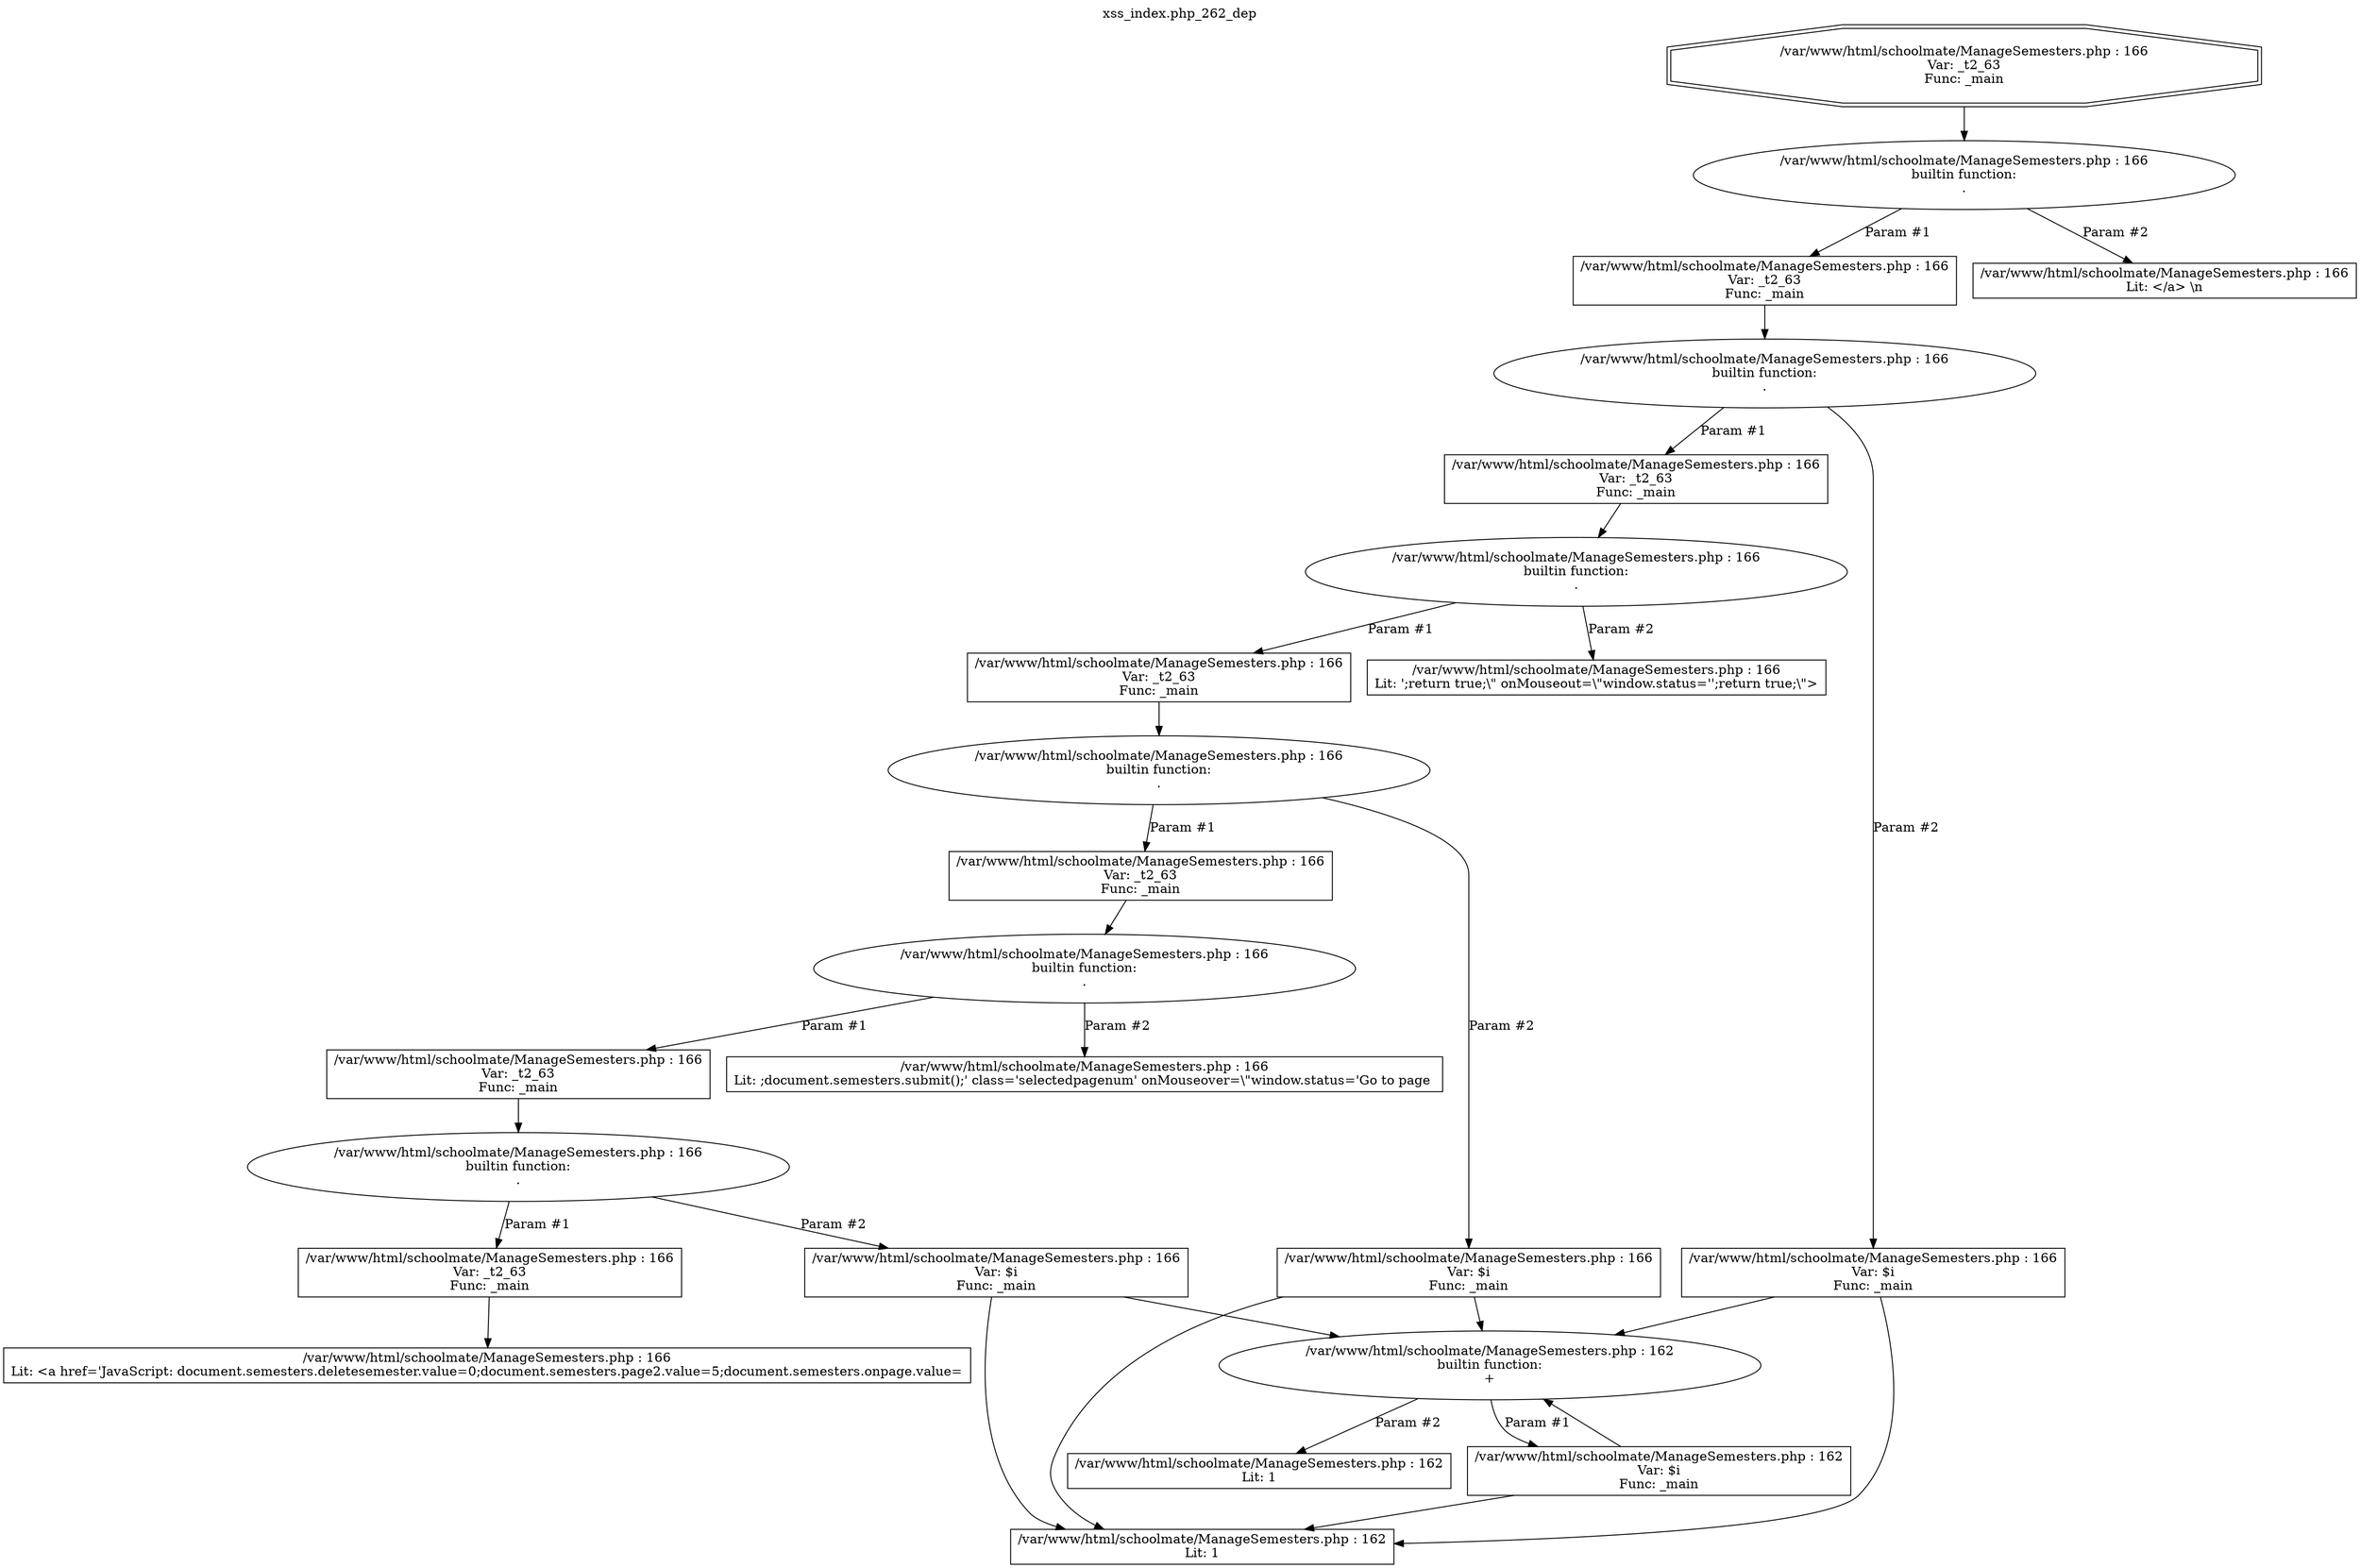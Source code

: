 digraph cfg {
  label="xss_index.php_262_dep";
  labelloc=t;
  n1 [shape=doubleoctagon, label="/var/www/html/schoolmate/ManageSemesters.php : 166\nVar: _t2_63\nFunc: _main\n"];
  n2 [shape=ellipse, label="/var/www/html/schoolmate/ManageSemesters.php : 166\nbuiltin function:\n.\n"];
  n3 [shape=box, label="/var/www/html/schoolmate/ManageSemesters.php : 166\nVar: _t2_63\nFunc: _main\n"];
  n4 [shape=ellipse, label="/var/www/html/schoolmate/ManageSemesters.php : 166\nbuiltin function:\n.\n"];
  n5 [shape=box, label="/var/www/html/schoolmate/ManageSemesters.php : 166\nVar: _t2_63\nFunc: _main\n"];
  n6 [shape=ellipse, label="/var/www/html/schoolmate/ManageSemesters.php : 166\nbuiltin function:\n.\n"];
  n7 [shape=box, label="/var/www/html/schoolmate/ManageSemesters.php : 166\nVar: _t2_63\nFunc: _main\n"];
  n8 [shape=ellipse, label="/var/www/html/schoolmate/ManageSemesters.php : 166\nbuiltin function:\n.\n"];
  n9 [shape=box, label="/var/www/html/schoolmate/ManageSemesters.php : 166\nVar: _t2_63\nFunc: _main\n"];
  n10 [shape=ellipse, label="/var/www/html/schoolmate/ManageSemesters.php : 166\nbuiltin function:\n.\n"];
  n11 [shape=box, label="/var/www/html/schoolmate/ManageSemesters.php : 166\nVar: _t2_63\nFunc: _main\n"];
  n12 [shape=ellipse, label="/var/www/html/schoolmate/ManageSemesters.php : 166\nbuiltin function:\n.\n"];
  n13 [shape=box, label="/var/www/html/schoolmate/ManageSemesters.php : 166\nVar: _t2_63\nFunc: _main\n"];
  n14 [shape=box, label="/var/www/html/schoolmate/ManageSemesters.php : 166\nLit: <a href='JavaScript: document.semesters.deletesemester.value=0;document.semesters.page2.value=5;document.semesters.onpage.value=\n"];
  n15 [shape=box, label="/var/www/html/schoolmate/ManageSemesters.php : 166\nVar: $i\nFunc: _main\n"];
  n16 [shape=box, label="/var/www/html/schoolmate/ManageSemesters.php : 162\nLit: 1\n"];
  n17 [shape=ellipse, label="/var/www/html/schoolmate/ManageSemesters.php : 162\nbuiltin function:\n+\n"];
  n18 [shape=box, label="/var/www/html/schoolmate/ManageSemesters.php : 162\nVar: $i\nFunc: _main\n"];
  n19 [shape=box, label="/var/www/html/schoolmate/ManageSemesters.php : 162\nLit: 1\n"];
  n20 [shape=box, label="/var/www/html/schoolmate/ManageSemesters.php : 166\nLit: ;document.semesters.submit();' class='selectedpagenum' onMouseover=\\\"window.status='Go to page \n"];
  n21 [shape=box, label="/var/www/html/schoolmate/ManageSemesters.php : 166\nVar: $i\nFunc: _main\n"];
  n22 [shape=box, label="/var/www/html/schoolmate/ManageSemesters.php : 166\nLit: ';return true;\\\" onMouseout=\\\"window.status='';return true;\\\">\n"];
  n23 [shape=box, label="/var/www/html/schoolmate/ManageSemesters.php : 166\nVar: $i\nFunc: _main\n"];
  n24 [shape=box, label="/var/www/html/schoolmate/ManageSemesters.php : 166\nLit: </a>&nbsp;\\n\n"];
  n1 -> n2;
  n3 -> n4;
  n5 -> n6;
  n7 -> n8;
  n9 -> n10;
  n11 -> n12;
  n13 -> n14;
  n12 -> n13[label="Param #1"];
  n12 -> n15[label="Param #2"];
  n15 -> n16;
  n15 -> n17;
  n18 -> n16;
  n18 -> n17;
  n17 -> n18[label="Param #1"];
  n17 -> n19[label="Param #2"];
  n10 -> n11[label="Param #1"];
  n10 -> n20[label="Param #2"];
  n8 -> n9[label="Param #1"];
  n8 -> n21[label="Param #2"];
  n21 -> n16;
  n21 -> n17;
  n6 -> n7[label="Param #1"];
  n6 -> n22[label="Param #2"];
  n4 -> n5[label="Param #1"];
  n4 -> n23[label="Param #2"];
  n23 -> n16;
  n23 -> n17;
  n2 -> n3[label="Param #1"];
  n2 -> n24[label="Param #2"];
}

